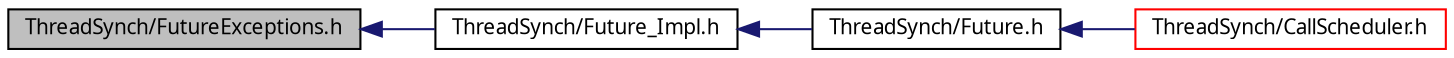 digraph G
{
  edge [fontname="FreeSans.ttf",fontsize=10,labelfontname="FreeSans.ttf",labelfontsize=10];
  node [fontname="FreeSans.ttf",fontsize=10,shape=record];
  rankdir=LR;
  Node1 [label="ThreadSynch/FutureExceptions.h",height=0.2,width=0.4,color="black", fillcolor="grey75", style="filled" fontcolor="black"];
  Node1 -> Node2 [dir=back,color="midnightblue",fontsize=10,style="solid",fontname="FreeSans.ttf"];
  Node2 [label="ThreadSynch/Future_Impl.h",height=0.2,width=0.4,color="black", fillcolor="white", style="filled",URL="$_future___impl_8h.html"];
  Node2 -> Node3 [dir=back,color="midnightblue",fontsize=10,style="solid",fontname="FreeSans.ttf"];
  Node3 [label="ThreadSynch/Future.h",height=0.2,width=0.4,color="black", fillcolor="white", style="filled",URL="$_future_8h.html"];
  Node3 -> Node4 [dir=back,color="midnightblue",fontsize=10,style="solid",fontname="FreeSans.ttf"];
  Node4 [label="ThreadSynch/CallScheduler.h",height=0.2,width=0.4,color="red", fillcolor="white", style="filled",URL="$_call_scheduler_8h.html"];
}
